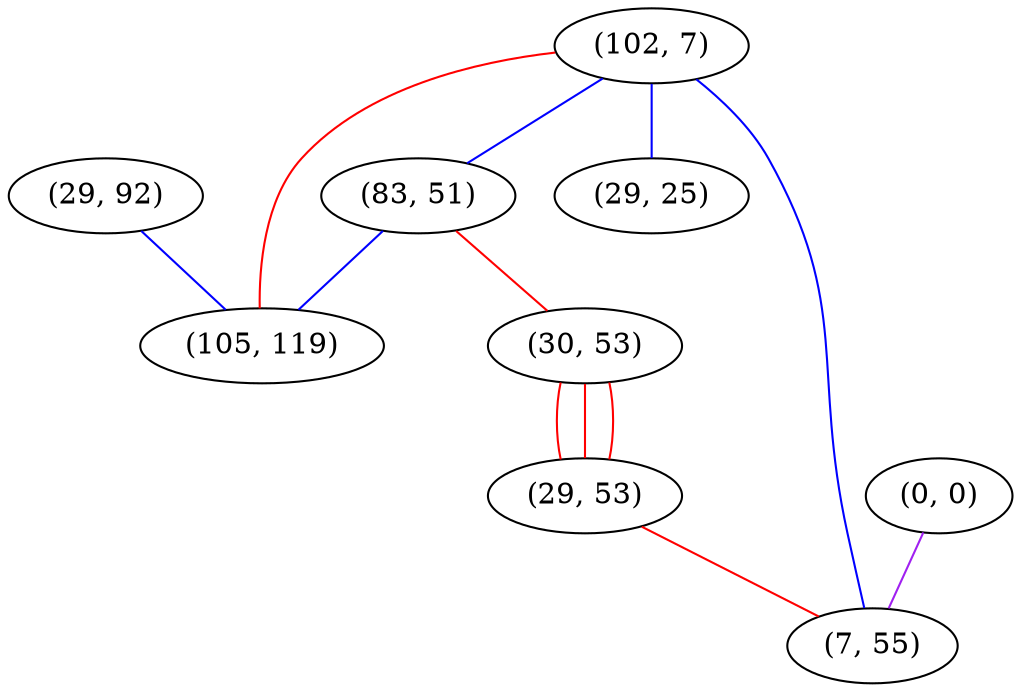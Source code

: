 graph "" {
"(29, 92)";
"(0, 0)";
"(102, 7)";
"(83, 51)";
"(30, 53)";
"(29, 53)";
"(105, 119)";
"(29, 25)";
"(7, 55)";
"(29, 92)" -- "(105, 119)"  [color=blue, key=0, weight=3];
"(0, 0)" -- "(7, 55)"  [color=purple, key=0, weight=4];
"(102, 7)" -- "(29, 25)"  [color=blue, key=0, weight=3];
"(102, 7)" -- "(83, 51)"  [color=blue, key=0, weight=3];
"(102, 7)" -- "(7, 55)"  [color=blue, key=0, weight=3];
"(102, 7)" -- "(105, 119)"  [color=red, key=0, weight=1];
"(83, 51)" -- "(30, 53)"  [color=red, key=0, weight=1];
"(83, 51)" -- "(105, 119)"  [color=blue, key=0, weight=3];
"(30, 53)" -- "(29, 53)"  [color=red, key=0, weight=1];
"(30, 53)" -- "(29, 53)"  [color=red, key=1, weight=1];
"(30, 53)" -- "(29, 53)"  [color=red, key=2, weight=1];
"(29, 53)" -- "(7, 55)"  [color=red, key=0, weight=1];
}
